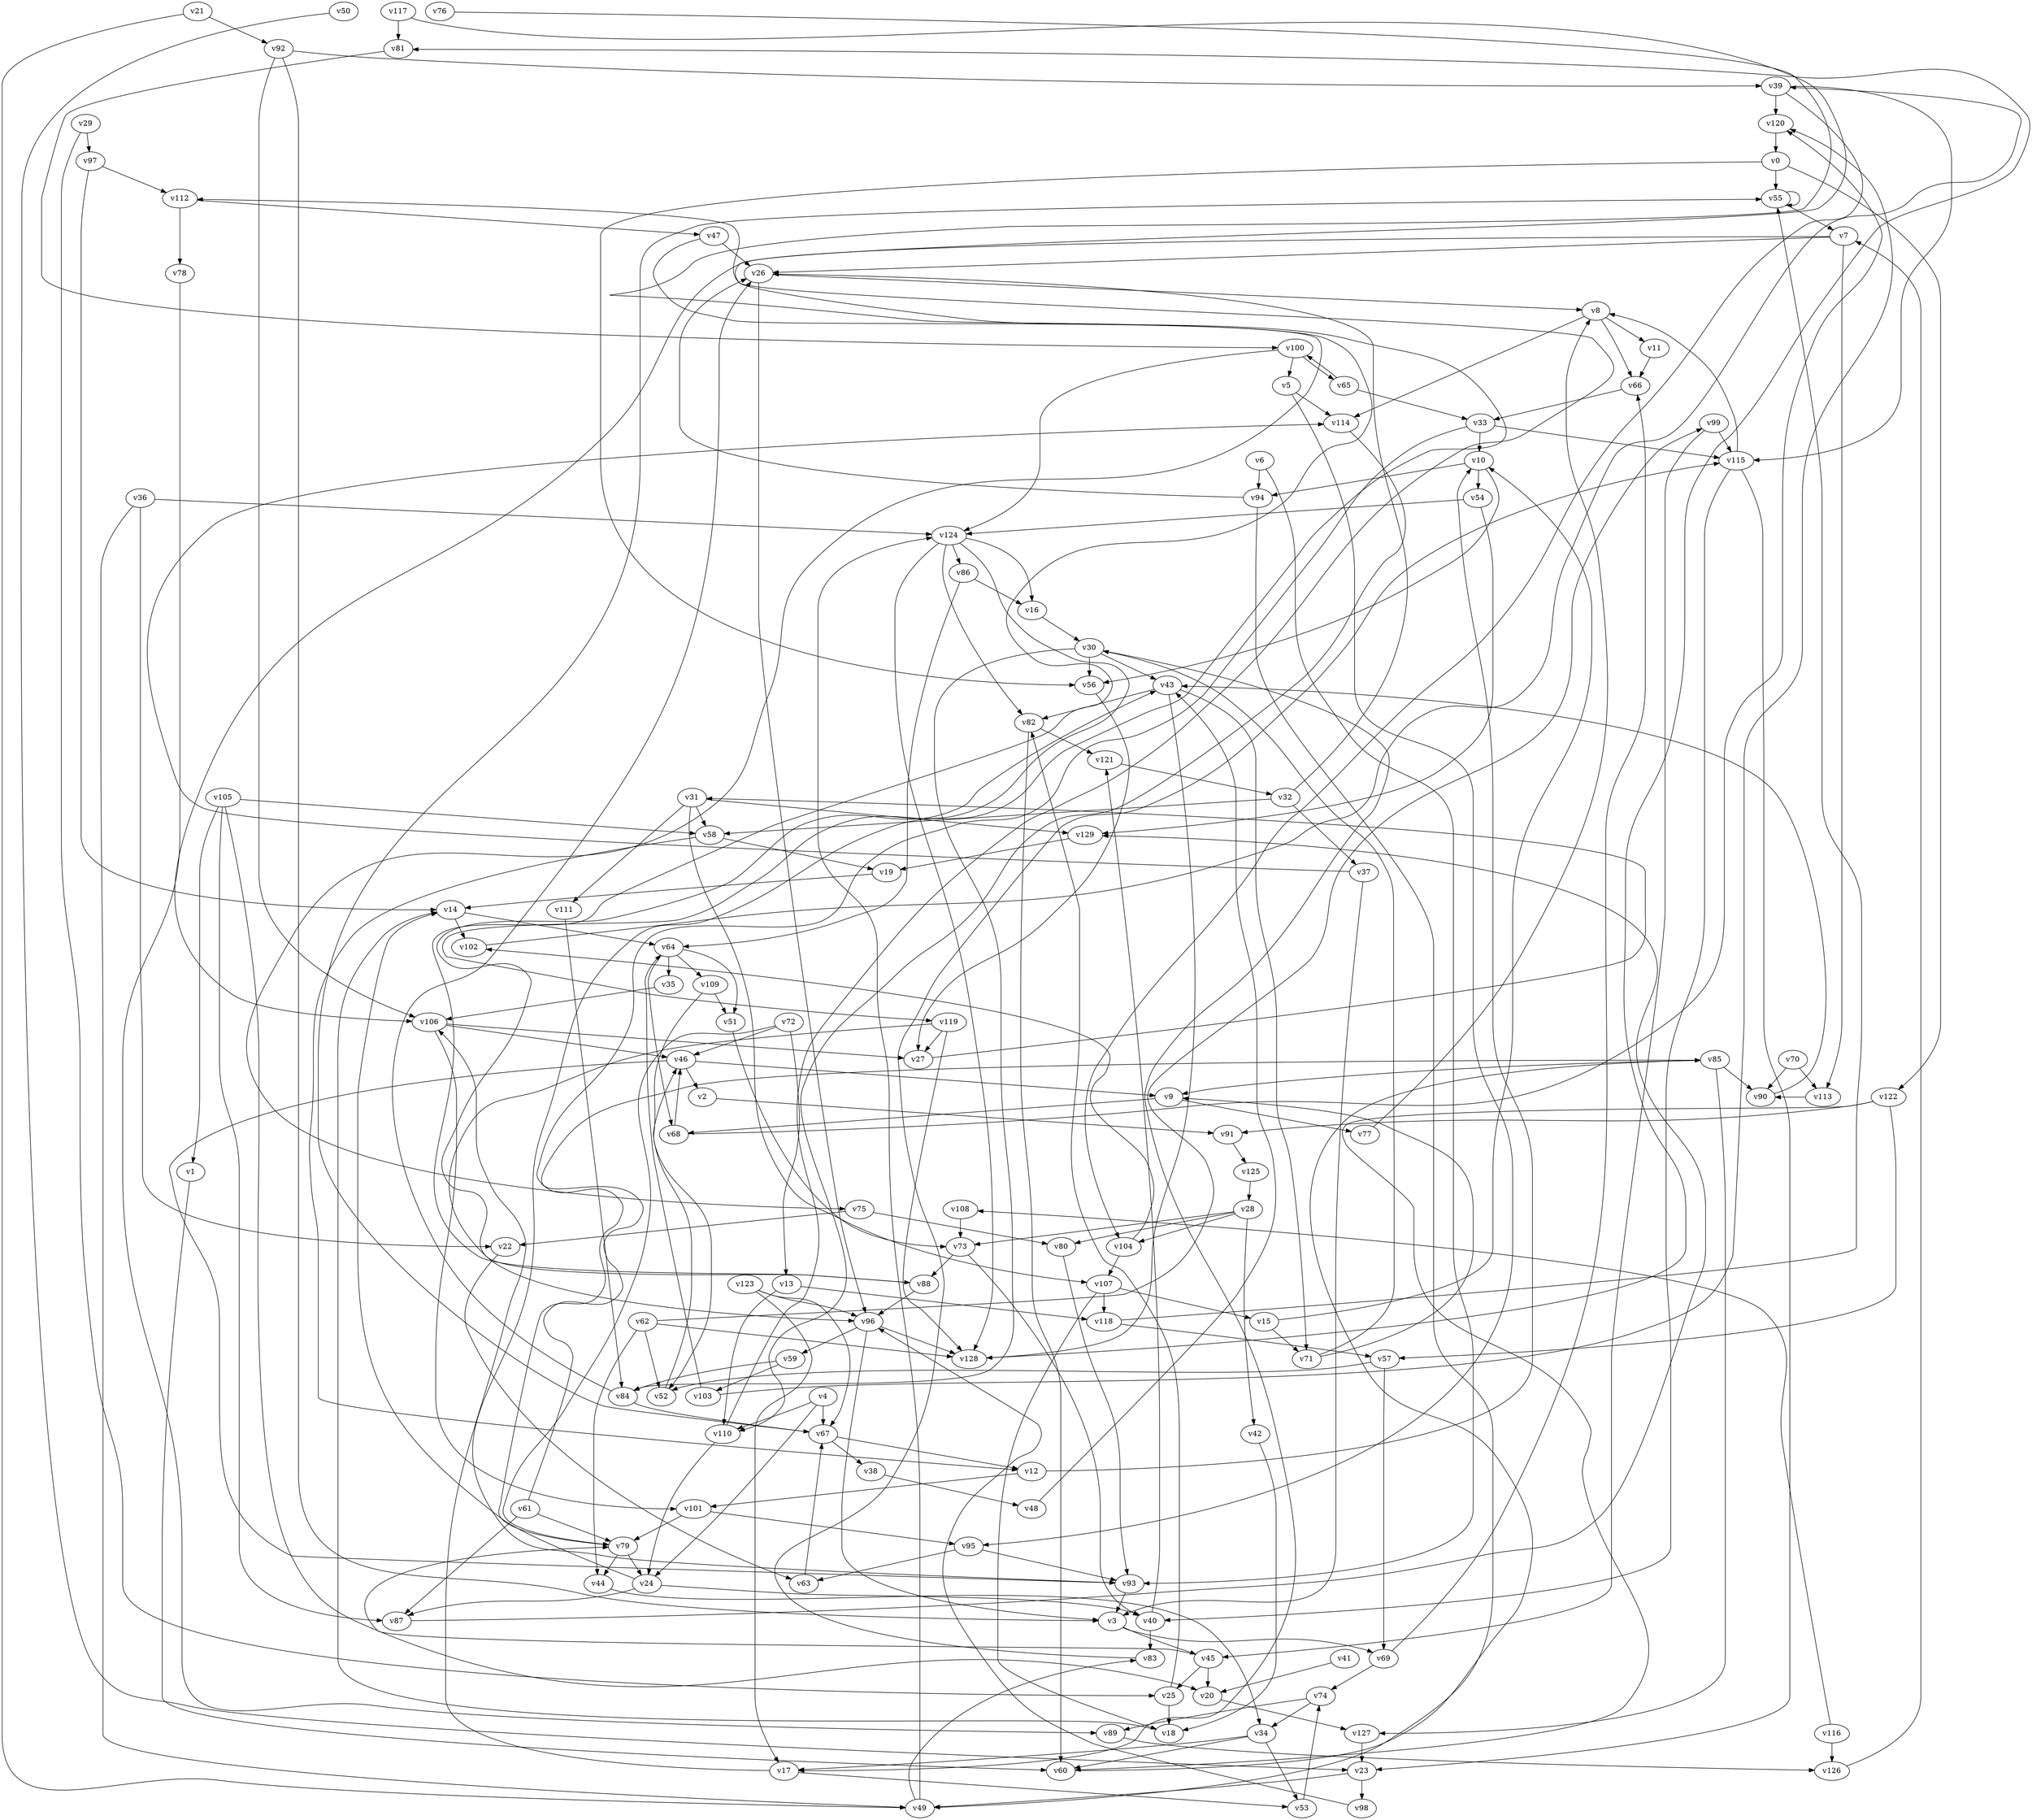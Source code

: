 // Benchmark game 184 - 130 vertices
// time_bound: 29
// targets: v103
digraph G {
    v0 [name="v0", player=1];
    v1 [name="v1", player=0];
    v2 [name="v2", player=1];
    v3 [name="v3", player=0];
    v4 [name="v4", player=1];
    v5 [name="v5", player=1];
    v6 [name="v6", player=0];
    v7 [name="v7", player=1];
    v8 [name="v8", player=1];
    v9 [name="v9", player=0];
    v10 [name="v10", player=1];
    v11 [name="v11", player=1];
    v12 [name="v12", player=1];
    v13 [name="v13", player=0];
    v14 [name="v14", player=1];
    v15 [name="v15", player=0];
    v16 [name="v16", player=1];
    v17 [name="v17", player=0];
    v18 [name="v18", player=0];
    v19 [name="v19", player=0];
    v20 [name="v20", player=0];
    v21 [name="v21", player=1];
    v22 [name="v22", player=1];
    v23 [name="v23", player=0];
    v24 [name="v24", player=0];
    v25 [name="v25", player=0];
    v26 [name="v26", player=0];
    v27 [name="v27", player=1];
    v28 [name="v28", player=1];
    v29 [name="v29", player=0];
    v30 [name="v30", player=1];
    v31 [name="v31", player=1];
    v32 [name="v32", player=0];
    v33 [name="v33", player=0];
    v34 [name="v34", player=0];
    v35 [name="v35", player=0];
    v36 [name="v36", player=1];
    v37 [name="v37", player=0];
    v38 [name="v38", player=0];
    v39 [name="v39", player=1];
    v40 [name="v40", player=0];
    v41 [name="v41", player=0];
    v42 [name="v42", player=1];
    v43 [name="v43", player=0];
    v44 [name="v44", player=0];
    v45 [name="v45", player=1];
    v46 [name="v46", player=1];
    v47 [name="v47", player=1];
    v48 [name="v48", player=0];
    v49 [name="v49", player=0];
    v50 [name="v50", player=0];
    v51 [name="v51", player=1];
    v52 [name="v52", player=0];
    v53 [name="v53", player=0];
    v54 [name="v54", player=0];
    v55 [name="v55", player=0];
    v56 [name="v56", player=0];
    v57 [name="v57", player=1];
    v58 [name="v58", player=1];
    v59 [name="v59", player=0];
    v60 [name="v60", player=1];
    v61 [name="v61", player=1];
    v62 [name="v62", player=0];
    v63 [name="v63", player=0];
    v64 [name="v64", player=0];
    v65 [name="v65", player=0];
    v66 [name="v66", player=1];
    v67 [name="v67", player=0];
    v68 [name="v68", player=0];
    v69 [name="v69", player=1];
    v70 [name="v70", player=0];
    v71 [name="v71", player=0];
    v72 [name="v72", player=1];
    v73 [name="v73", player=0];
    v74 [name="v74", player=1];
    v75 [name="v75", player=1];
    v76 [name="v76", player=1];
    v77 [name="v77", player=1];
    v78 [name="v78", player=0];
    v79 [name="v79", player=0];
    v80 [name="v80", player=0];
    v81 [name="v81", player=1];
    v82 [name="v82", player=0];
    v83 [name="v83", player=0];
    v84 [name="v84", player=1];
    v85 [name="v85", player=1];
    v86 [name="v86", player=1];
    v87 [name="v87", player=0];
    v88 [name="v88", player=1];
    v89 [name="v89", player=1];
    v90 [name="v90", player=0];
    v91 [name="v91", player=0];
    v92 [name="v92", player=0];
    v93 [name="v93", player=0];
    v94 [name="v94", player=1];
    v95 [name="v95", player=0];
    v96 [name="v96", player=0];
    v97 [name="v97", player=0];
    v98 [name="v98", player=1];
    v99 [name="v99", player=1];
    v100 [name="v100", player=0];
    v101 [name="v101", player=0];
    v102 [name="v102", player=1];
    v103 [name="v103", player=0, target=1];
    v104 [name="v104", player=1];
    v105 [name="v105", player=1];
    v106 [name="v106", player=0];
    v107 [name="v107", player=0];
    v108 [name="v108", player=0];
    v109 [name="v109", player=0];
    v110 [name="v110", player=0];
    v111 [name="v111", player=0];
    v112 [name="v112", player=1];
    v113 [name="v113", player=1];
    v114 [name="v114", player=1];
    v115 [name="v115", player=1];
    v116 [name="v116", player=1];
    v117 [name="v117", player=1];
    v118 [name="v118", player=0];
    v119 [name="v119", player=0];
    v120 [name="v120", player=1];
    v121 [name="v121", player=0];
    v122 [name="v122", player=0];
    v123 [name="v123", player=0];
    v124 [name="v124", player=1];
    v125 [name="v125", player=1];
    v126 [name="v126", player=1];
    v127 [name="v127", player=0];
    v128 [name="v128", player=0];
    v129 [name="v129", player=1];

    v0 -> v122;
    v1 -> v60;
    v2 -> v91;
    v3 -> v69;
    v4 -> v67;
    v5 -> v114;
    v6 -> v94;
    v7 -> v106 [constraint="t mod 5 == 4"];
    v8 -> v11;
    v9 -> v68;
    v10 -> v94;
    v11 -> v66;
    v12 -> v101;
    v13 -> v110;
    v14 -> v64;
    v15 -> v71;
    v16 -> v30;
    v17 -> v106;
    v18 -> v14;
    v19 -> v14;
    v20 -> v127;
    v21 -> v49;
    v22 -> v63;
    v23 -> v49;
    v24 -> v14;
    v25 -> v82;
    v26 -> v96;
    v27 -> v31 [constraint="t >= 4"];
    v28 -> v104;
    v29 -> v97;
    v30 -> v17 [constraint="t < 12"];
    v31 -> v111;
    v32 -> v58;
    v33 -> v79 [constraint="t < 8"];
    v34 -> v60;
    v35 -> v106;
    v36 -> v22;
    v37 -> v114 [constraint="t >= 3"];
    v38 -> v48;
    v39 -> v104 [constraint="t mod 3 == 2"];
    v40 -> v121;
    v41 -> v20;
    v42 -> v18;
    v43 -> v82;
    v44 -> v34 [constraint="t >= 5"];
    v45 -> v79 [constraint="t < 12"];
    v46 -> v93 [constraint="t < 5"];
    v47 -> v75 [constraint="t >= 1"];
    v48 -> v43;
    v49 -> v83 [constraint="t mod 5 == 4"];
    v50 -> v23 [constraint="t < 5"];
    v51 -> v73;
    v52 -> v46;
    v53 -> v74;
    v54 -> v124;
    v55 -> v7;
    v56 -> v27;
    v57 -> v52;
    v58 -> v12 [constraint="t >= 3"];
    v59 -> v84;
    v60 -> v85 [constraint="t < 9"];
    v61 -> v85 [constraint="t < 14"];
    v62 -> v99 [constraint="t mod 3 == 1"];
    v63 -> v67;
    v64 -> v51;
    v65 -> v33;
    v66 -> v33;
    v67 -> v55;
    v68 -> v120 [constraint="t < 11"];
    v69 -> v66;
    v70 -> v113;
    v71 -> v9 [constraint="t >= 3"];
    v72 -> v79 [constraint="t < 5"];
    v73 -> v88;
    v74 -> v89;
    v75 -> v80;
    v76 -> v88 [constraint="t >= 2"];
    v77 -> v8;
    v78 -> v89;
    v79 -> v24;
    v80 -> v93;
    v81 -> v100 [constraint="t mod 4 == 3"];
    v82 -> v121;
    v83 -> v115 [constraint="t mod 2 == 0"];
    v84 -> v67;
    v85 -> v90;
    v86 -> v16;
    v87 -> v129 [constraint="t >= 2"];
    v88 -> v43 [constraint="t mod 2 == 1"];
    v89 -> v126;
    v90 -> v43 [constraint="t < 6"];
    v91 -> v125;
    v92 -> v106;
    v93 -> v3;
    v94 -> v49;
    v95 -> v63;
    v96 -> v128;
    v97 -> v112;
    v98 -> v96 [constraint="t mod 5 == 0"];
    v99 -> v45;
    v100 -> v5;
    v101 -> v95;
    v102 -> v39 [constraint="t mod 5 == 1"];
    v103 -> v120 [constraint="t < 13"];
    v104 -> v102 [constraint="t >= 2"];
    v105 -> v58;
    v106 -> v101;
    v107 -> v18;
    v108 -> v73;
    v109 -> v51;
    v110 -> v112 [constraint="t >= 3"];
    v111 -> v84;
    v112 -> v47;
    v113 -> v90 [constraint="t >= 2"];
    v114 -> v110 [constraint="t >= 4"];
    v115 -> v23;
    v116 -> v108 [constraint="t >= 3"];
    v117 -> v93 [constraint="t < 8"];
    v118 -> v57;
    v119 -> v96 [constraint="t >= 3"];
    v120 -> v0;
    v121 -> v32;
    v122 -> v60 [constraint="t < 12"];
    v123 -> v96;
    v124 -> v119 [constraint="t mod 2 == 1"];
    v125 -> v28;
    v126 -> v7;
    v127 -> v23;
    v128 -> v81 [constraint="t >= 4"];
    v129 -> v19;
    v47 -> v26;
    v107 -> v15;
    v106 -> v27;
    v69 -> v74;
    v74 -> v34;
    v37 -> v3;
    v39 -> v120;
    v64 -> v68;
    v26 -> v8;
    v61 -> v87;
    v92 -> v39;
    v33 -> v115;
    v71 -> v30;
    v103 -> v64;
    v123 -> v17;
    v45 -> v20;
    v34 -> v17;
    v85 -> v127;
    v23 -> v98;
    v58 -> v19;
    v10 -> v56;
    v4 -> v24;
    v10 -> v54;
    v49 -> v124;
    v0 -> v56;
    v84 -> v26;
    v95 -> v93;
    v124 -> v86;
    v59 -> v103;
    v67 -> v38;
    v17 -> v53;
    v124 -> v16;
    v28 -> v80;
    v99 -> v115;
    v21 -> v92;
    v8 -> v66;
    v8 -> v114;
    v104 -> v107;
    v119 -> v27;
    v122 -> v57;
    v112 -> v78;
    v101 -> v79;
    v62 -> v128;
    v0 -> v55;
    v107 -> v118;
    v36 -> v49;
    v15 -> v10;
    v86 -> v64;
    v96 -> v3;
    v105 -> v1;
    v24 -> v87;
    v73 -> v40;
    v115 -> v40;
    v46 -> v2;
    v4 -> v110;
    v119 -> v128;
    v124 -> v128;
    v72 -> v13;
    v14 -> v102;
    v64 -> v109;
    v122 -> v91;
    v46 -> v9;
    v117 -> v81;
    v72 -> v46;
    v7 -> v26;
    v79 -> v44;
    v105 -> v87;
    v118 -> v55;
    v57 -> v69;
    v31 -> v58;
    v30 -> v56;
    v28 -> v73;
    v6 -> v93;
    v70 -> v90;
    v110 -> v24;
    v40 -> v83;
    v67 -> v12;
    v31 -> v129;
    v5 -> v95;
    v54 -> v129;
    v36 -> v124;
    v34 -> v53;
    v105 -> v20;
    v30 -> v84;
    v116 -> v126;
    v124 -> v82;
    v24 -> v40;
    v75 -> v22;
    v123 -> v67;
    v55 -> v55;
    v45 -> v25;
    v9 -> v77;
    v28 -> v42;
    v43 -> v71;
    v92 -> v3;
    v100 -> v65;
    v68 -> v46;
    v61 -> v79;
    v31 -> v107;
    v115 -> v8;
    v43 -> v128;
    v25 -> v18;
    v100 -> v124;
    v85 -> v9;
    v32 -> v37;
    v3 -> v45;
    v65 -> v100;
    v13 -> v118;
    v106 -> v46;
    v109 -> v52;
    v39 -> v115;
    v64 -> v35;
    v88 -> v96;
    v30 -> v43;
    v82 -> v60;
    v62 -> v52;
    v29 -> v25;
    v62 -> v44;
    v12 -> v10;
    v33 -> v10;
    v94 -> v26;
    v7 -> v113;
    v96 -> v59;
    v97 -> v14;
    v32 -> v26;
}
